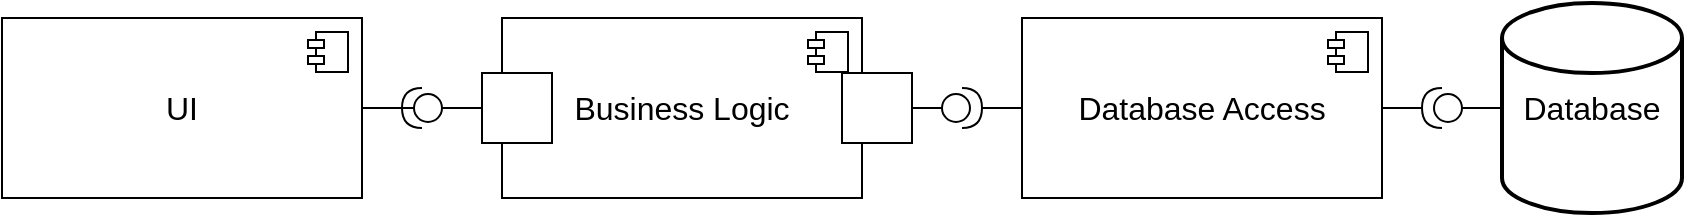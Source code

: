 <mxfile version="24.5.5" type="device">
  <diagram name="Страница — 1" id="i9g7tokoLIn1ezmBAr_r">
    <mxGraphModel dx="1811" dy="585" grid="1" gridSize="10" guides="1" tooltips="1" connect="1" arrows="1" fold="1" page="1" pageScale="1" pageWidth="827" pageHeight="1169" math="0" shadow="0">
      <root>
        <mxCell id="0" />
        <mxCell id="1" parent="0" />
        <mxCell id="OXCxHhXZJOGKc3lj03d8-1" value="&lt;font style=&quot;font-size: 16px;&quot;&gt;Business Logic&lt;/font&gt;" style="html=1;dropTarget=0;whiteSpace=wrap;" vertex="1" parent="1">
          <mxGeometry x="170" y="160" width="180" height="90" as="geometry" />
        </mxCell>
        <mxCell id="OXCxHhXZJOGKc3lj03d8-2" value="" style="shape=module;jettyWidth=8;jettyHeight=4;" vertex="1" parent="OXCxHhXZJOGKc3lj03d8-1">
          <mxGeometry x="1" width="20" height="20" relative="1" as="geometry">
            <mxPoint x="-27" y="7" as="offset" />
          </mxGeometry>
        </mxCell>
        <mxCell id="OXCxHhXZJOGKc3lj03d8-3" value="&lt;font style=&quot;font-size: 16px;&quot;&gt;Database Access&lt;/font&gt;" style="html=1;dropTarget=0;whiteSpace=wrap;" vertex="1" parent="1">
          <mxGeometry x="430" y="160" width="180" height="90" as="geometry" />
        </mxCell>
        <mxCell id="OXCxHhXZJOGKc3lj03d8-4" value="" style="shape=module;jettyWidth=8;jettyHeight=4;" vertex="1" parent="OXCxHhXZJOGKc3lj03d8-3">
          <mxGeometry x="1" width="20" height="20" relative="1" as="geometry">
            <mxPoint x="-27" y="7" as="offset" />
          </mxGeometry>
        </mxCell>
        <mxCell id="OXCxHhXZJOGKc3lj03d8-5" value="&lt;font style=&quot;font-size: 16px;&quot;&gt;UI&lt;/font&gt;" style="html=1;dropTarget=0;whiteSpace=wrap;" vertex="1" parent="1">
          <mxGeometry x="-80" y="160" width="180" height="90" as="geometry" />
        </mxCell>
        <mxCell id="OXCxHhXZJOGKc3lj03d8-6" value="" style="shape=module;jettyWidth=8;jettyHeight=4;" vertex="1" parent="OXCxHhXZJOGKc3lj03d8-5">
          <mxGeometry x="1" width="20" height="20" relative="1" as="geometry">
            <mxPoint x="-27" y="7" as="offset" />
          </mxGeometry>
        </mxCell>
        <mxCell id="OXCxHhXZJOGKc3lj03d8-7" value="&lt;font style=&quot;font-size: 16px;&quot;&gt;Database&lt;/font&gt;" style="strokeWidth=2;html=1;shape=mxgraph.flowchart.database;whiteSpace=wrap;" vertex="1" parent="1">
          <mxGeometry x="670" y="152.5" width="90" height="105" as="geometry" />
        </mxCell>
        <mxCell id="OXCxHhXZJOGKc3lj03d8-10" value="" style="whiteSpace=wrap;html=1;aspect=fixed;" vertex="1" parent="1">
          <mxGeometry x="160" y="187.5" width="35" height="35" as="geometry" />
        </mxCell>
        <mxCell id="OXCxHhXZJOGKc3lj03d8-11" value="" style="endArrow=none;html=1;rounded=0;exitX=1;exitY=0.5;exitDx=0;exitDy=0;" edge="1" parent="1" source="OXCxHhXZJOGKc3lj03d8-8">
          <mxGeometry width="50" height="50" relative="1" as="geometry">
            <mxPoint x="210" y="320" as="sourcePoint" />
            <mxPoint x="150" y="205" as="targetPoint" />
          </mxGeometry>
        </mxCell>
        <mxCell id="OXCxHhXZJOGKc3lj03d8-12" value="" style="endArrow=none;html=1;rounded=0;exitX=0;exitY=0.5;exitDx=0;exitDy=0;exitPerimeter=0;entryX=0;entryY=0.5;entryDx=0;entryDy=0;" edge="1" parent="1" source="OXCxHhXZJOGKc3lj03d8-8" target="OXCxHhXZJOGKc3lj03d8-10">
          <mxGeometry width="50" height="50" relative="1" as="geometry">
            <mxPoint x="130" y="215" as="sourcePoint" />
            <mxPoint x="210" y="300" as="targetPoint" />
            <Array as="points" />
          </mxGeometry>
        </mxCell>
        <mxCell id="OXCxHhXZJOGKc3lj03d8-14" value="" style="whiteSpace=wrap;html=1;aspect=fixed;" vertex="1" parent="1">
          <mxGeometry x="340" y="187.5" width="35" height="35" as="geometry" />
        </mxCell>
        <mxCell id="OXCxHhXZJOGKc3lj03d8-15" value="" style="shape=providedRequiredInterface;html=1;verticalLabelPosition=bottom;sketch=0;" vertex="1" parent="1">
          <mxGeometry x="390" y="195" width="20" height="20" as="geometry" />
        </mxCell>
        <mxCell id="OXCxHhXZJOGKc3lj03d8-16" value="" style="endArrow=none;html=1;rounded=0;exitX=1;exitY=0.5;exitDx=0;exitDy=0;" edge="1" parent="1" source="OXCxHhXZJOGKc3lj03d8-5" target="OXCxHhXZJOGKc3lj03d8-8">
          <mxGeometry width="50" height="50" relative="1" as="geometry">
            <mxPoint x="100" y="205" as="sourcePoint" />
            <mxPoint x="150" y="205" as="targetPoint" />
          </mxGeometry>
        </mxCell>
        <mxCell id="OXCxHhXZJOGKc3lj03d8-8" value="" style="shape=providedRequiredInterface;html=1;verticalLabelPosition=bottom;sketch=0;direction=west;" vertex="1" parent="1">
          <mxGeometry x="120" y="195" width="20" height="20" as="geometry" />
        </mxCell>
        <mxCell id="OXCxHhXZJOGKc3lj03d8-18" value="" style="endArrow=none;html=1;rounded=0;entryX=1;entryY=0.5;entryDx=0;entryDy=0;exitX=0;exitY=0.5;exitDx=0;exitDy=0;exitPerimeter=0;" edge="1" parent="1" source="OXCxHhXZJOGKc3lj03d8-15" target="OXCxHhXZJOGKc3lj03d8-14">
          <mxGeometry width="50" height="50" relative="1" as="geometry">
            <mxPoint x="260" y="320" as="sourcePoint" />
            <mxPoint x="310" y="270" as="targetPoint" />
          </mxGeometry>
        </mxCell>
        <mxCell id="OXCxHhXZJOGKc3lj03d8-19" value="" style="endArrow=none;html=1;rounded=0;entryX=1;entryY=0.5;entryDx=0;entryDy=0;exitX=0;exitY=0.5;exitDx=0;exitDy=0;entryPerimeter=0;" edge="1" parent="1" source="OXCxHhXZJOGKc3lj03d8-3" target="OXCxHhXZJOGKc3lj03d8-15">
          <mxGeometry width="50" height="50" relative="1" as="geometry">
            <mxPoint x="414" y="215" as="sourcePoint" />
            <mxPoint x="385" y="215" as="targetPoint" />
          </mxGeometry>
        </mxCell>
        <mxCell id="OXCxHhXZJOGKc3lj03d8-20" value="" style="shape=providedRequiredInterface;html=1;verticalLabelPosition=bottom;sketch=0;direction=west;" vertex="1" parent="1">
          <mxGeometry x="630" y="195" width="20" height="20" as="geometry" />
        </mxCell>
        <mxCell id="OXCxHhXZJOGKc3lj03d8-21" value="" style="endArrow=none;html=1;rounded=0;exitX=1;exitY=0.5;exitDx=0;exitDy=0;entryX=1;entryY=0.5;entryDx=0;entryDy=0;entryPerimeter=0;" edge="1" parent="1" source="OXCxHhXZJOGKc3lj03d8-3" target="OXCxHhXZJOGKc3lj03d8-20">
          <mxGeometry width="50" height="50" relative="1" as="geometry">
            <mxPoint x="370" y="310" as="sourcePoint" />
            <mxPoint x="420" y="260" as="targetPoint" />
          </mxGeometry>
        </mxCell>
        <mxCell id="OXCxHhXZJOGKc3lj03d8-22" value="" style="endArrow=none;html=1;rounded=0;exitX=0;exitY=0.5;exitDx=0;exitDy=0;entryX=0;entryY=0.5;entryDx=0;entryDy=0;entryPerimeter=0;exitPerimeter=0;" edge="1" parent="1" source="OXCxHhXZJOGKc3lj03d8-7" target="OXCxHhXZJOGKc3lj03d8-20">
          <mxGeometry width="50" height="50" relative="1" as="geometry">
            <mxPoint x="620" y="215" as="sourcePoint" />
            <mxPoint x="650" y="215" as="targetPoint" />
          </mxGeometry>
        </mxCell>
      </root>
    </mxGraphModel>
  </diagram>
</mxfile>
